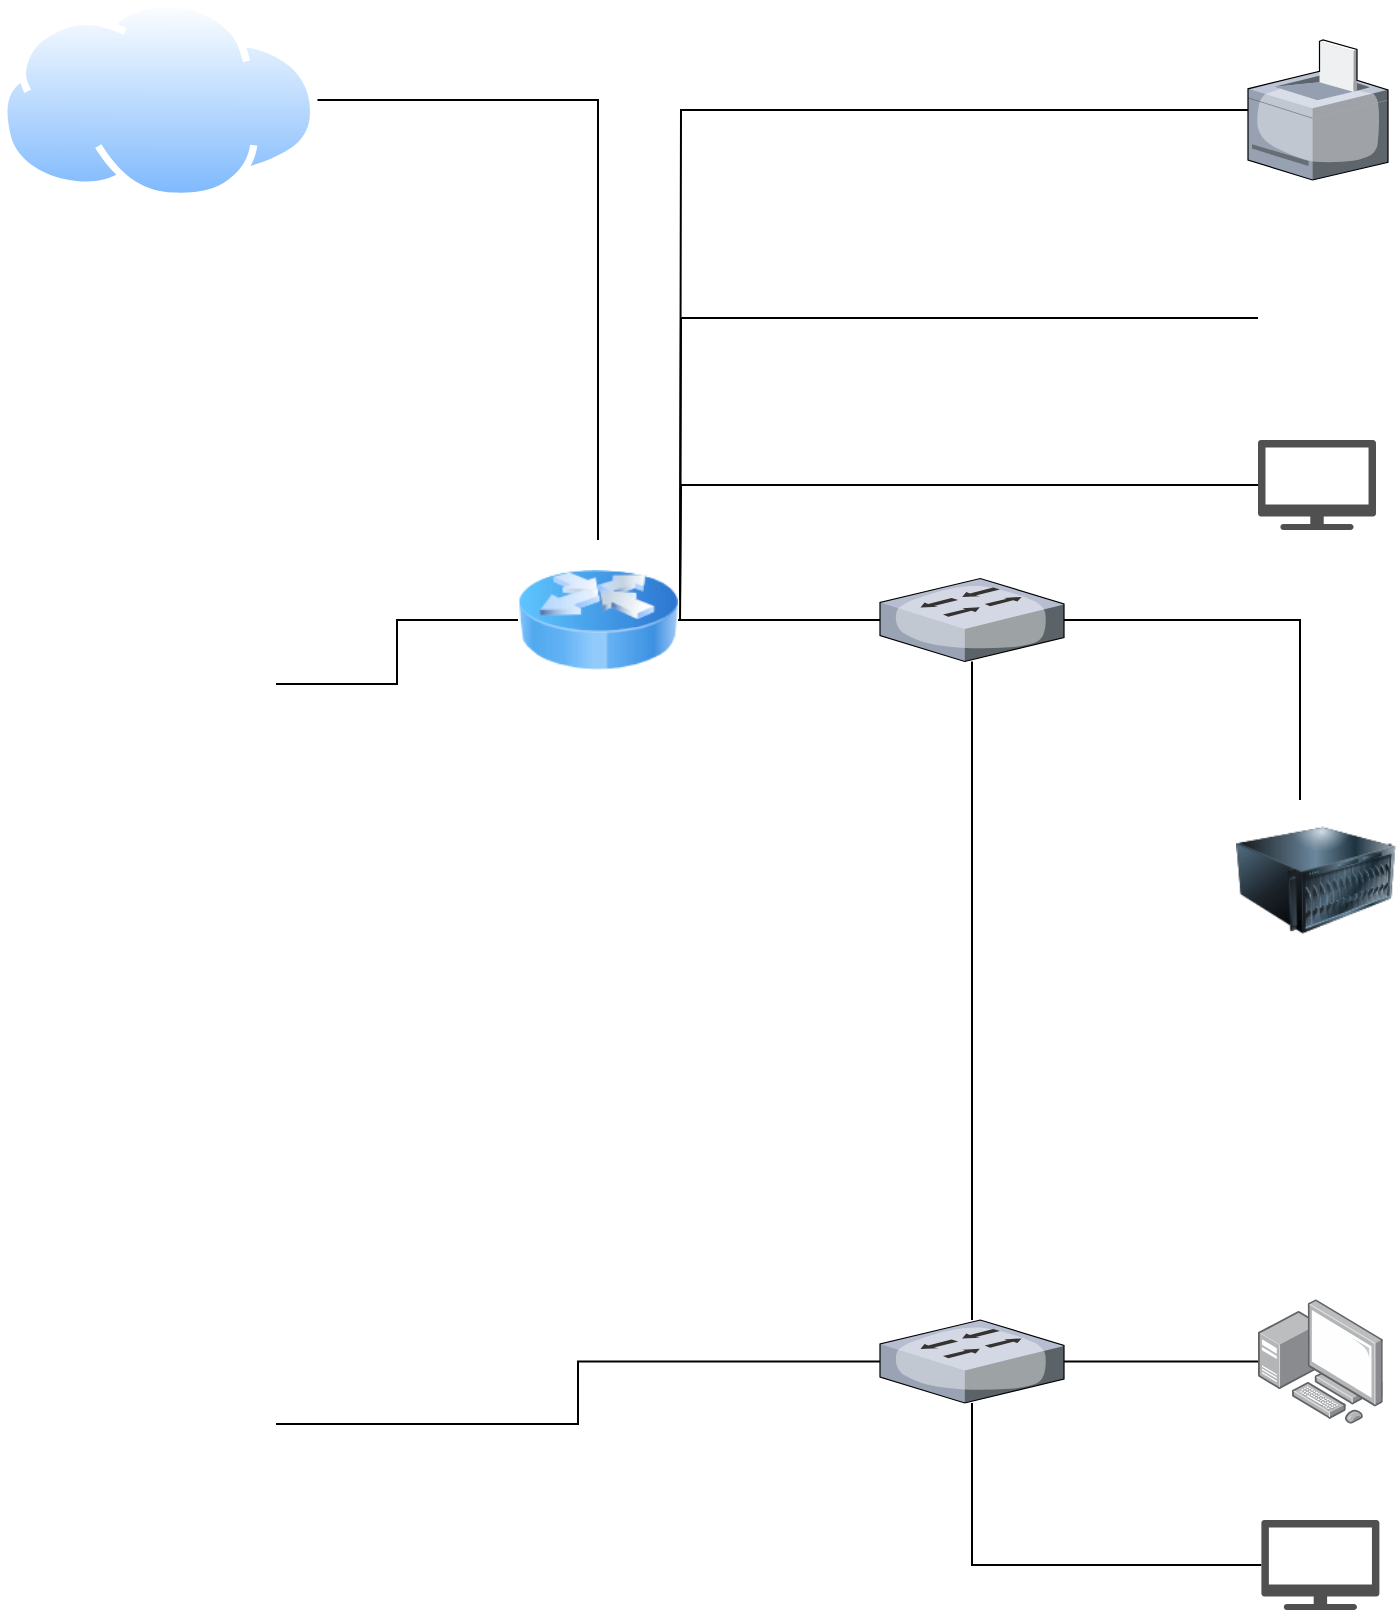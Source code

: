 <mxfile version="14.8.1" type="github">
  <diagram id="hQTl2TPt4TJfU5a7g2ln" name="Page-1">
    <mxGraphModel dx="942" dy="2274" grid="1" gridSize="10" guides="1" tooltips="1" connect="1" arrows="1" fold="1" page="1" pageScale="1" pageWidth="827" pageHeight="1169" math="0" shadow="0">
      <root>
        <mxCell id="0" />
        <mxCell id="1" parent="0" />
        <mxCell id="kfyW_LiC2mDn6is1R6-E-26" style="edgeStyle=orthogonalEdgeStyle;rounded=0;orthogonalLoop=1;jettySize=auto;html=1;endArrow=none;endFill=0;" edge="1" parent="1" source="kfyW_LiC2mDn6is1R6-E-1" target="kfyW_LiC2mDn6is1R6-E-12">
          <mxGeometry relative="1" as="geometry" />
        </mxCell>
        <mxCell id="kfyW_LiC2mDn6is1R6-E-1" value="" style="aspect=fixed;perimeter=ellipsePerimeter;html=1;align=center;shadow=0;dashed=0;spacingTop=3;image;image=img/lib/active_directory/internet_cloud.svg;" vertex="1" parent="1">
          <mxGeometry x="90" y="30" width="158.73" height="100" as="geometry" />
        </mxCell>
        <mxCell id="kfyW_LiC2mDn6is1R6-E-16" style="edgeStyle=orthogonalEdgeStyle;rounded=0;orthogonalLoop=1;jettySize=auto;html=1;exitX=1;exitY=0.75;exitDx=0;exitDy=0;entryX=0;entryY=0.5;entryDx=0;entryDy=0;endArrow=none;endFill=0;" edge="1" parent="1" source="kfyW_LiC2mDn6is1R6-E-8" target="kfyW_LiC2mDn6is1R6-E-12">
          <mxGeometry relative="1" as="geometry" />
        </mxCell>
        <mxCell id="kfyW_LiC2mDn6is1R6-E-8" value="" style="shape=image;html=1;verticalAlign=top;verticalLabelPosition=bottom;labelBackgroundColor=#ffffff;imageAspect=0;aspect=fixed;image=https://cdn4.iconfinder.com/data/icons/BRILLIANT/networking/png/128/access_point.png" vertex="1" parent="1">
          <mxGeometry x="100" y="276" width="128" height="128" as="geometry" />
        </mxCell>
        <mxCell id="kfyW_LiC2mDn6is1R6-E-9" value="" style="shape=image;html=1;verticalAlign=top;verticalLabelPosition=bottom;labelBackgroundColor=#ffffff;imageAspect=0;aspect=fixed;image=https://cdn4.iconfinder.com/data/icons/BRILLIANT/networking/png/128/access_point.png" vertex="1" parent="1">
          <mxGeometry x="100" y="646" width="128" height="128" as="geometry" />
        </mxCell>
        <mxCell id="kfyW_LiC2mDn6is1R6-E-19" style="edgeStyle=orthogonalEdgeStyle;rounded=0;orthogonalLoop=1;jettySize=auto;html=1;entryX=1;entryY=0.75;entryDx=0;entryDy=0;endArrow=none;endFill=0;" edge="1" parent="1" source="kfyW_LiC2mDn6is1R6-E-10" target="kfyW_LiC2mDn6is1R6-E-9">
          <mxGeometry relative="1" as="geometry" />
        </mxCell>
        <mxCell id="kfyW_LiC2mDn6is1R6-E-10" value="" style="verticalLabelPosition=bottom;aspect=fixed;html=1;verticalAlign=top;strokeColor=none;align=center;outlineConnect=0;shape=mxgraph.citrix.switch;" vertex="1" parent="1">
          <mxGeometry x="530" y="690" width="92" height="41.5" as="geometry" />
        </mxCell>
        <mxCell id="kfyW_LiC2mDn6is1R6-E-18" style="edgeStyle=orthogonalEdgeStyle;rounded=0;orthogonalLoop=1;jettySize=auto;html=1;endArrow=none;endFill=0;" edge="1" parent="1" source="kfyW_LiC2mDn6is1R6-E-11" target="kfyW_LiC2mDn6is1R6-E-10">
          <mxGeometry relative="1" as="geometry" />
        </mxCell>
        <mxCell id="kfyW_LiC2mDn6is1R6-E-11" value="" style="verticalLabelPosition=bottom;aspect=fixed;html=1;verticalAlign=top;strokeColor=none;align=center;outlineConnect=0;shape=mxgraph.citrix.switch;" vertex="1" parent="1">
          <mxGeometry x="530" y="319.25" width="92" height="41.5" as="geometry" />
        </mxCell>
        <mxCell id="kfyW_LiC2mDn6is1R6-E-17" style="edgeStyle=orthogonalEdgeStyle;rounded=0;orthogonalLoop=1;jettySize=auto;html=1;exitX=1;exitY=0.5;exitDx=0;exitDy=0;endArrow=none;endFill=0;" edge="1" parent="1" source="kfyW_LiC2mDn6is1R6-E-12" target="kfyW_LiC2mDn6is1R6-E-11">
          <mxGeometry relative="1" as="geometry" />
        </mxCell>
        <mxCell id="kfyW_LiC2mDn6is1R6-E-12" value="" style="image;html=1;image=img/lib/clip_art/networking/Router_Icon_128x128.png" vertex="1" parent="1">
          <mxGeometry x="349" y="300" width="80" height="80" as="geometry" />
        </mxCell>
        <mxCell id="kfyW_LiC2mDn6is1R6-E-22" style="edgeStyle=orthogonalEdgeStyle;rounded=0;orthogonalLoop=1;jettySize=auto;html=1;endArrow=none;endFill=0;" edge="1" parent="1" source="kfyW_LiC2mDn6is1R6-E-20">
          <mxGeometry relative="1" as="geometry">
            <mxPoint x="430" y="340" as="targetPoint" />
          </mxGeometry>
        </mxCell>
        <mxCell id="kfyW_LiC2mDn6is1R6-E-20" value="" style="pointerEvents=1;shadow=0;dashed=0;html=1;strokeColor=none;fillColor=#505050;labelPosition=center;verticalLabelPosition=bottom;verticalAlign=top;outlineConnect=0;align=center;shape=mxgraph.office.devices.tv;" vertex="1" parent="1">
          <mxGeometry x="719" y="250" width="59" height="45" as="geometry" />
        </mxCell>
        <mxCell id="kfyW_LiC2mDn6is1R6-E-25" style="edgeStyle=orthogonalEdgeStyle;rounded=0;orthogonalLoop=1;jettySize=auto;html=1;endArrow=none;endFill=0;" edge="1" parent="1" source="kfyW_LiC2mDn6is1R6-E-23">
          <mxGeometry relative="1" as="geometry">
            <mxPoint x="430" y="330" as="targetPoint" />
          </mxGeometry>
        </mxCell>
        <mxCell id="kfyW_LiC2mDn6is1R6-E-23" value="" style="shape=image;html=1;verticalAlign=top;verticalLabelPosition=bottom;labelBackgroundColor=#ffffff;imageAspect=0;aspect=fixed;image=https://cdn2.iconfinder.com/data/icons/mobile-smart-phone/64/Mobile_idea_startup_bulb_light-128.png" vertex="1" parent="1">
          <mxGeometry x="719" y="160" width="58" height="58" as="geometry" />
        </mxCell>
        <mxCell id="kfyW_LiC2mDn6is1R6-E-28" style="edgeStyle=orthogonalEdgeStyle;rounded=0;orthogonalLoop=1;jettySize=auto;html=1;endArrow=none;endFill=0;" edge="1" parent="1" source="kfyW_LiC2mDn6is1R6-E-27">
          <mxGeometry relative="1" as="geometry">
            <mxPoint x="430" y="330" as="targetPoint" />
          </mxGeometry>
        </mxCell>
        <mxCell id="kfyW_LiC2mDn6is1R6-E-27" value="" style="verticalLabelPosition=bottom;aspect=fixed;html=1;verticalAlign=top;strokeColor=none;align=center;outlineConnect=0;shape=mxgraph.citrix.printer;" vertex="1" parent="1">
          <mxGeometry x="714" y="50" width="70" height="70" as="geometry" />
        </mxCell>
        <mxCell id="kfyW_LiC2mDn6is1R6-E-31" style="edgeStyle=orthogonalEdgeStyle;rounded=0;orthogonalLoop=1;jettySize=auto;html=1;endArrow=none;endFill=0;" edge="1" parent="1" source="kfyW_LiC2mDn6is1R6-E-29" target="kfyW_LiC2mDn6is1R6-E-11">
          <mxGeometry relative="1" as="geometry">
            <mxPoint x="748" y="330" as="targetPoint" />
            <Array as="points">
              <mxPoint x="740" y="340" />
            </Array>
          </mxGeometry>
        </mxCell>
        <mxCell id="kfyW_LiC2mDn6is1R6-E-29" value="" style="image;html=1;image=img/lib/clip_art/computers/Server_128x128.png" vertex="1" parent="1">
          <mxGeometry x="708" y="430" width="80" height="80" as="geometry" />
        </mxCell>
        <mxCell id="kfyW_LiC2mDn6is1R6-E-33" style="edgeStyle=orthogonalEdgeStyle;rounded=0;orthogonalLoop=1;jettySize=auto;html=1;endArrow=none;endFill=0;" edge="1" parent="1" source="kfyW_LiC2mDn6is1R6-E-32" target="kfyW_LiC2mDn6is1R6-E-10">
          <mxGeometry relative="1" as="geometry" />
        </mxCell>
        <mxCell id="kfyW_LiC2mDn6is1R6-E-32" value="" style="points=[];aspect=fixed;html=1;align=center;shadow=0;dashed=0;image;image=img/lib/allied_telesis/computer_and_terminals/Personal_Computer_with_Server.svg;" vertex="1" parent="1">
          <mxGeometry x="719" y="679.55" width="62.4" height="62.4" as="geometry" />
        </mxCell>
        <mxCell id="kfyW_LiC2mDn6is1R6-E-35" style="edgeStyle=orthogonalEdgeStyle;rounded=0;orthogonalLoop=1;jettySize=auto;html=1;endArrow=none;endFill=0;" edge="1" parent="1" source="kfyW_LiC2mDn6is1R6-E-34" target="kfyW_LiC2mDn6is1R6-E-10">
          <mxGeometry relative="1" as="geometry" />
        </mxCell>
        <mxCell id="kfyW_LiC2mDn6is1R6-E-34" value="" style="pointerEvents=1;shadow=0;dashed=0;html=1;strokeColor=none;fillColor=#505050;labelPosition=center;verticalLabelPosition=bottom;verticalAlign=top;outlineConnect=0;align=center;shape=mxgraph.office.devices.tv;" vertex="1" parent="1">
          <mxGeometry x="720.7" y="790" width="59" height="45" as="geometry" />
        </mxCell>
      </root>
    </mxGraphModel>
  </diagram>
</mxfile>
